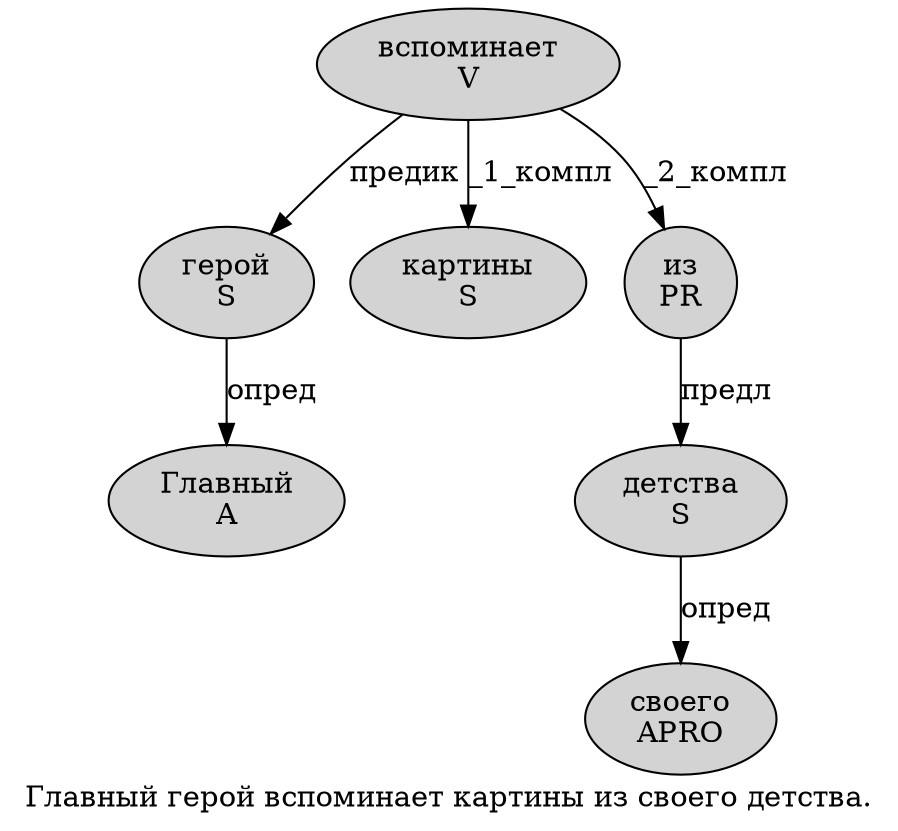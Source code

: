 digraph SENTENCE_2169 {
	graph [label="Главный герой вспоминает картины из своего детства."]
	node [style=filled]
		0 [label="Главный
A" color="" fillcolor=lightgray penwidth=1 shape=ellipse]
		1 [label="герой
S" color="" fillcolor=lightgray penwidth=1 shape=ellipse]
		2 [label="вспоминает
V" color="" fillcolor=lightgray penwidth=1 shape=ellipse]
		3 [label="картины
S" color="" fillcolor=lightgray penwidth=1 shape=ellipse]
		4 [label="из
PR" color="" fillcolor=lightgray penwidth=1 shape=ellipse]
		5 [label="своего
APRO" color="" fillcolor=lightgray penwidth=1 shape=ellipse]
		6 [label="детства
S" color="" fillcolor=lightgray penwidth=1 shape=ellipse]
			6 -> 5 [label="опред"]
			4 -> 6 [label="предл"]
			1 -> 0 [label="опред"]
			2 -> 1 [label="предик"]
			2 -> 3 [label="_1_компл"]
			2 -> 4 [label="_2_компл"]
}